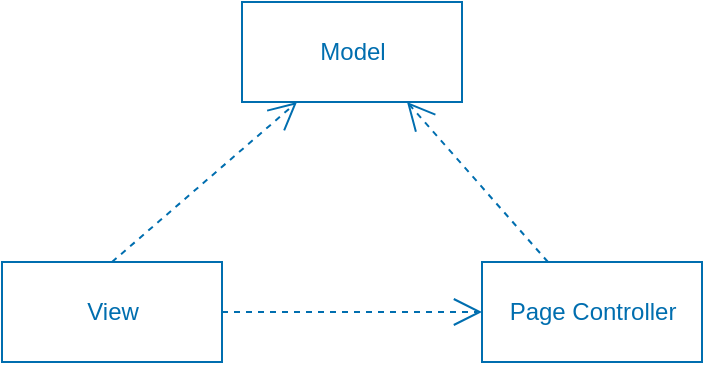<mxfile>
    <diagram id="HXLxfqc-Tcek8_G8E7EG" name="Page-1">
        <mxGraphModel dx="590" dy="544" grid="1" gridSize="10" guides="1" tooltips="1" connect="1" arrows="1" fold="1" page="1" pageScale="1" pageWidth="850" pageHeight="1100" math="0" shadow="0">
            <root>
                <mxCell id="0"/>
                <mxCell id="1" parent="0"/>
                <mxCell id="2" value="" style="endArrow=open;endSize=12;dashed=1;html=1;fontColor=#006EAF;labelBackgroundColor=none;strokeColor=#006EAF;entryX=0.75;entryY=1;entryDx=0;entryDy=0;" edge="1" parent="1" source="7" target="5">
                    <mxGeometry x="-0.382" y="-35" width="160" relative="1" as="geometry">
                        <mxPoint x="272.5" y="170" as="sourcePoint"/>
                        <mxPoint x="207.5" y="250" as="targetPoint"/>
                        <mxPoint as="offset"/>
                    </mxGeometry>
                </mxCell>
                <mxCell id="4" value="" style="endArrow=open;endSize=12;dashed=1;html=1;fontColor=#006EAF;labelBackgroundColor=none;strokeColor=#006EAF;exitX=0.5;exitY=0;exitDx=0;exitDy=0;entryX=0.25;entryY=1;entryDx=0;entryDy=0;" edge="1" parent="1" source="6" target="5">
                    <mxGeometry x="-0.083" y="29" width="160" relative="1" as="geometry">
                        <mxPoint x="280" y="260" as="sourcePoint"/>
                        <mxPoint x="185" y="250" as="targetPoint"/>
                        <mxPoint as="offset"/>
                    </mxGeometry>
                </mxCell>
                <mxCell id="5" value="Model" style="html=1;fillColor=none;fontColor=#006EAF;strokeColor=#006EAF;" vertex="1" parent="1">
                    <mxGeometry x="250" y="110" width="110" height="50" as="geometry"/>
                </mxCell>
                <mxCell id="6" value="View" style="html=1;fillColor=none;fontColor=#006EAF;strokeColor=#006EAF;" vertex="1" parent="1">
                    <mxGeometry x="130" y="240" width="110" height="50" as="geometry"/>
                </mxCell>
                <mxCell id="7" value="Page Controller" style="html=1;fillColor=none;fontColor=#006EAF;strokeColor=#006EAF;" vertex="1" parent="1">
                    <mxGeometry x="370" y="240" width="110" height="50" as="geometry"/>
                </mxCell>
                <mxCell id="8" value="" style="endArrow=open;endSize=12;dashed=1;html=1;fontColor=#006EAF;labelBackgroundColor=none;strokeColor=#006EAF;exitX=1;exitY=0.5;exitDx=0;exitDy=0;entryX=0;entryY=0.5;entryDx=0;entryDy=0;" edge="1" parent="1" source="6" target="7">
                    <mxGeometry y="11" width="160" relative="1" as="geometry">
                        <mxPoint x="420" y="290" as="sourcePoint"/>
                        <mxPoint x="340" y="480" as="targetPoint"/>
                        <mxPoint y="1" as="offset"/>
                    </mxGeometry>
                </mxCell>
            </root>
        </mxGraphModel>
    </diagram>
</mxfile>